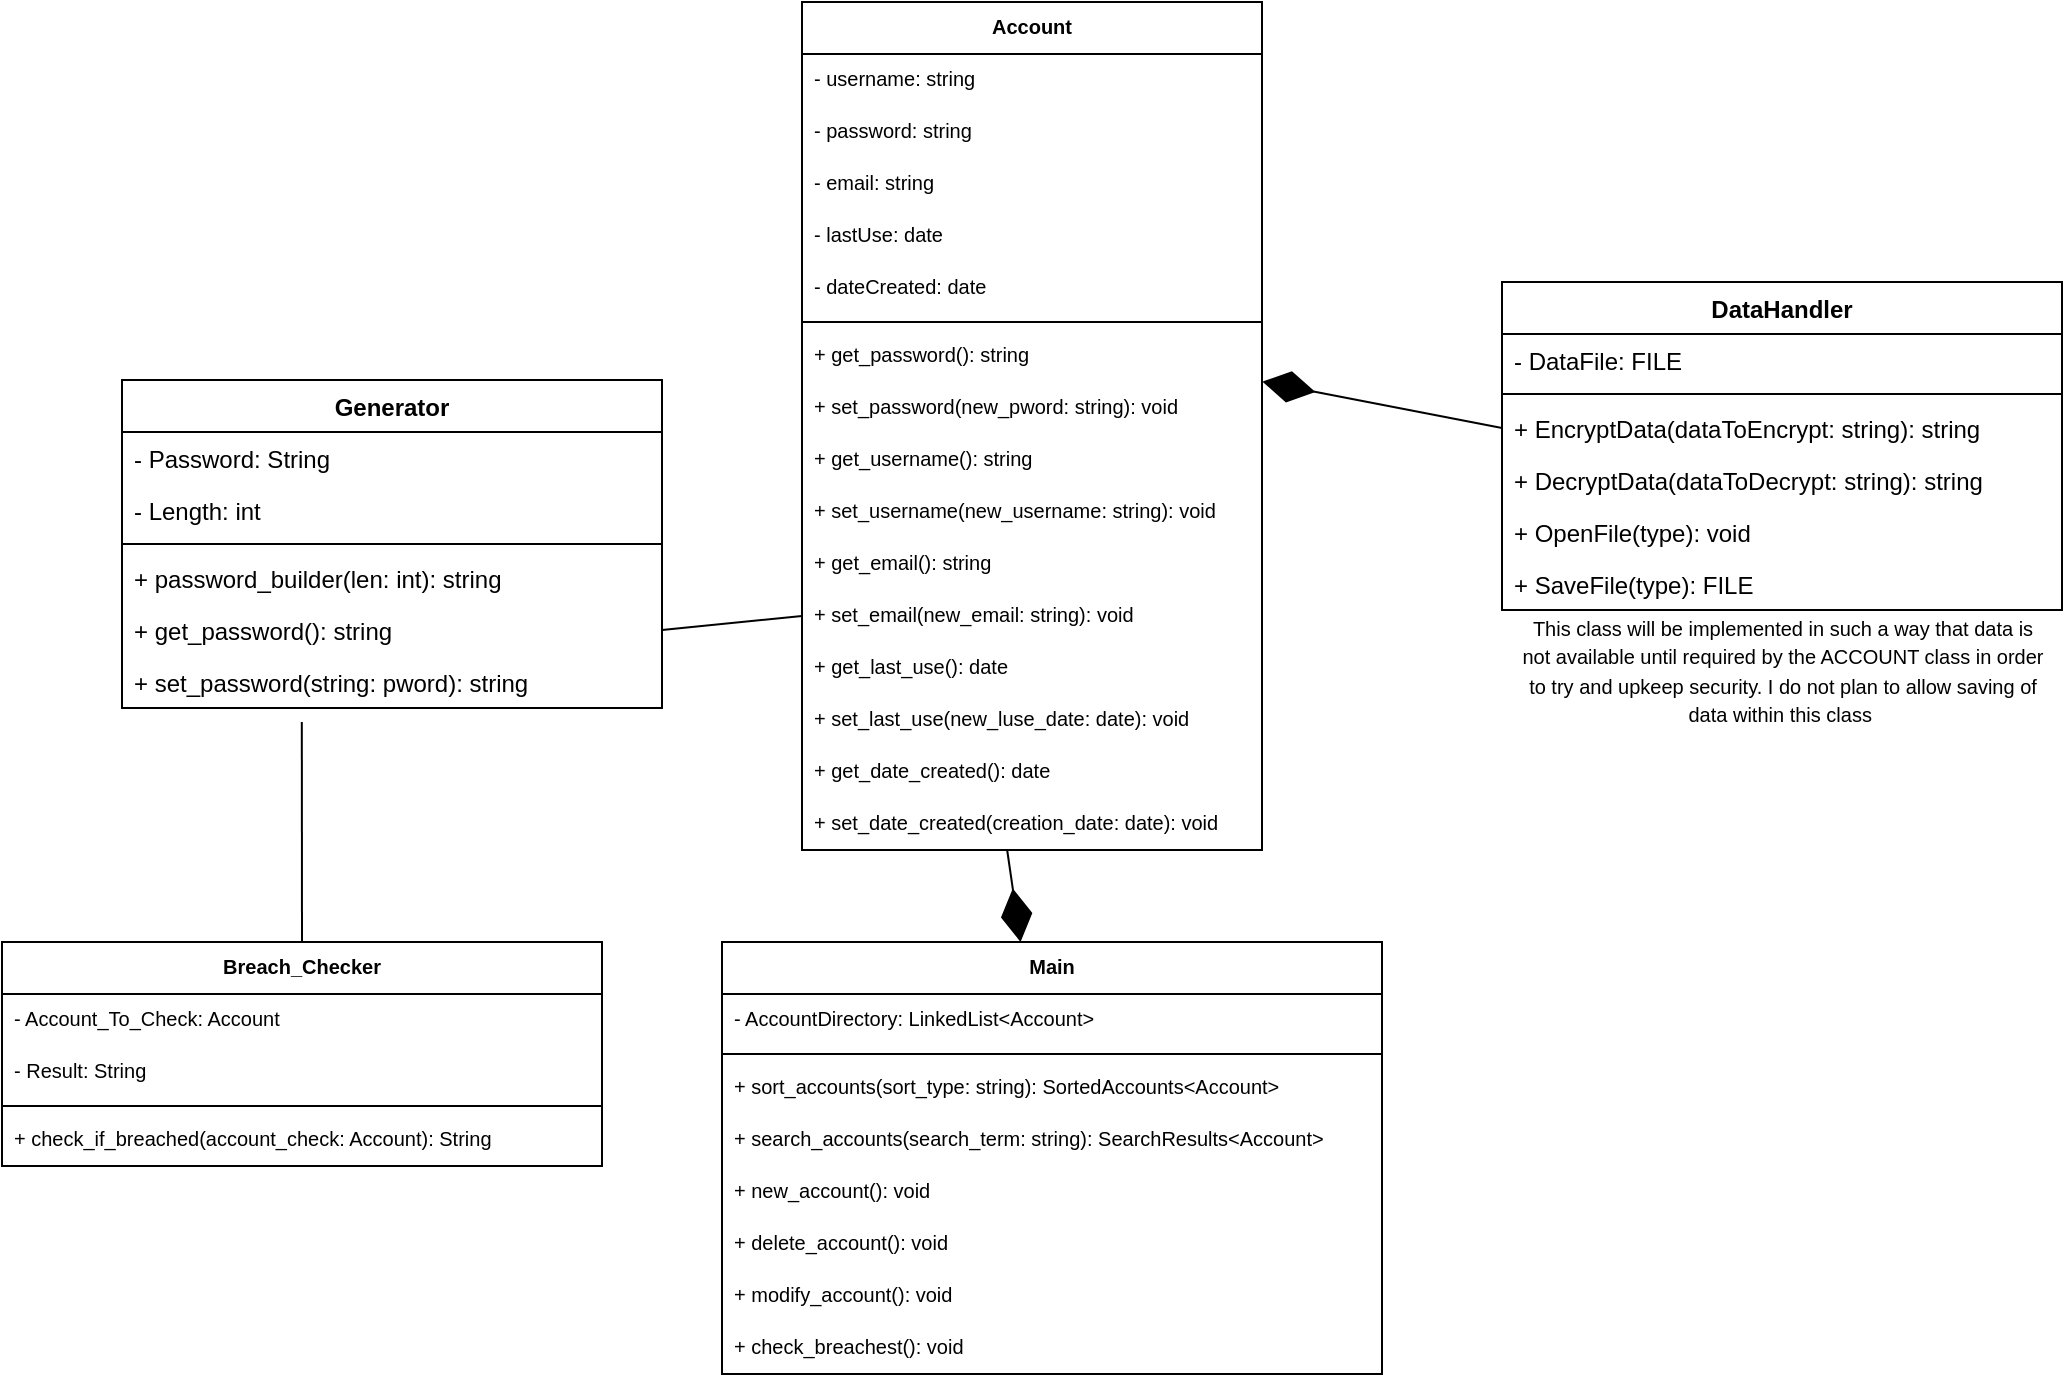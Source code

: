 <mxfile version="15.7.3" type="device"><diagram id="C5RBs43oDa-KdzZeNtuy" name="Page-1"><mxGraphModel dx="2236" dy="1647" grid="1" gridSize="10" guides="1" tooltips="1" connect="1" arrows="1" fold="1" page="1" pageScale="1" pageWidth="827" pageHeight="1169" math="0" shadow="0"><root><mxCell id="WIyWlLk6GJQsqaUBKTNV-0"/><mxCell id="WIyWlLk6GJQsqaUBKTNV-1" parent="WIyWlLk6GJQsqaUBKTNV-0"/><mxCell id="yiWoCDzTEGZzQtji6V0t-13" value="" style="group" parent="WIyWlLk6GJQsqaUBKTNV-1" vertex="1" connectable="0"><mxGeometry x="40" y="279" width="270" height="190" as="geometry"/></mxCell><mxCell id="yiWoCDzTEGZzQtji6V0t-8" value="Generator" style="swimlane;fontStyle=1;align=center;verticalAlign=top;childLayout=stackLayout;horizontal=1;startSize=26;horizontalStack=0;resizeParent=1;resizeParentMax=0;resizeLast=0;collapsible=1;marginBottom=0;" parent="yiWoCDzTEGZzQtji6V0t-13" vertex="1"><mxGeometry y="20" width="270" height="164" as="geometry"/></mxCell><mxCell id="yiWoCDzTEGZzQtji6V0t-9" value="- Password: String" style="text;strokeColor=none;fillColor=none;align=left;verticalAlign=top;spacingLeft=4;spacingRight=4;overflow=hidden;rotatable=0;points=[[0,0.5],[1,0.5]];portConstraint=eastwest;" parent="yiWoCDzTEGZzQtji6V0t-8" vertex="1"><mxGeometry y="26" width="270" height="26" as="geometry"/></mxCell><mxCell id="yiWoCDzTEGZzQtji6V0t-14" value="- Length: int" style="text;strokeColor=none;fillColor=none;align=left;verticalAlign=top;spacingLeft=4;spacingRight=4;overflow=hidden;rotatable=0;points=[[0,0.5],[1,0.5]];portConstraint=eastwest;" parent="yiWoCDzTEGZzQtji6V0t-8" vertex="1"><mxGeometry y="52" width="270" height="26" as="geometry"/></mxCell><mxCell id="yiWoCDzTEGZzQtji6V0t-10" value="" style="line;strokeWidth=1;fillColor=none;align=left;verticalAlign=middle;spacingTop=-1;spacingLeft=3;spacingRight=3;rotatable=0;labelPosition=right;points=[];portConstraint=eastwest;" parent="yiWoCDzTEGZzQtji6V0t-8" vertex="1"><mxGeometry y="78" width="270" height="8" as="geometry"/></mxCell><mxCell id="yiWoCDzTEGZzQtji6V0t-11" value="+ password_builder(len: int): string" style="text;strokeColor=none;fillColor=none;align=left;verticalAlign=top;spacingLeft=4;spacingRight=4;overflow=hidden;rotatable=0;points=[[0,0.5],[1,0.5]];portConstraint=eastwest;" parent="yiWoCDzTEGZzQtji6V0t-8" vertex="1"><mxGeometry y="86" width="270" height="26" as="geometry"/></mxCell><mxCell id="yiWoCDzTEGZzQtji6V0t-15" value="+ get_password(): string" style="text;strokeColor=none;fillColor=none;align=left;verticalAlign=top;spacingLeft=4;spacingRight=4;overflow=hidden;rotatable=0;points=[[0,0.5],[1,0.5]];portConstraint=eastwest;" parent="yiWoCDzTEGZzQtji6V0t-8" vertex="1"><mxGeometry y="112" width="270" height="26" as="geometry"/></mxCell><mxCell id="yiWoCDzTEGZzQtji6V0t-16" value="+ set_password(string: pword): string" style="text;strokeColor=none;fillColor=none;align=left;verticalAlign=top;spacingLeft=4;spacingRight=4;overflow=hidden;rotatable=0;points=[[0,0.5],[1,0.5]];portConstraint=eastwest;" parent="yiWoCDzTEGZzQtji6V0t-8" vertex="1"><mxGeometry y="138" width="270" height="26" as="geometry"/></mxCell><mxCell id="yiWoCDzTEGZzQtji6V0t-25" value="" style="group" parent="WIyWlLk6GJQsqaUBKTNV-1" vertex="1" connectable="0"><mxGeometry x="730" y="250" width="280" height="224" as="geometry"/></mxCell><mxCell id="yiWoCDzTEGZzQtji6V0t-17" value="DataHandler" style="swimlane;fontStyle=1;align=center;verticalAlign=top;childLayout=stackLayout;horizontal=1;startSize=26;horizontalStack=0;resizeParent=1;resizeParentMax=0;resizeLast=0;collapsible=1;marginBottom=0;" parent="yiWoCDzTEGZzQtji6V0t-25" vertex="1"><mxGeometry width="280" height="164" as="geometry"/></mxCell><mxCell id="yiWoCDzTEGZzQtji6V0t-18" value="- DataFile: FILE" style="text;strokeColor=none;fillColor=none;align=left;verticalAlign=top;spacingLeft=4;spacingRight=4;overflow=hidden;rotatable=0;points=[[0,0.5],[1,0.5]];portConstraint=eastwest;" parent="yiWoCDzTEGZzQtji6V0t-17" vertex="1"><mxGeometry y="26" width="280" height="26" as="geometry"/></mxCell><mxCell id="yiWoCDzTEGZzQtji6V0t-19" value="" style="line;strokeWidth=1;fillColor=none;align=left;verticalAlign=middle;spacingTop=-1;spacingLeft=3;spacingRight=3;rotatable=0;labelPosition=right;points=[];portConstraint=eastwest;" parent="yiWoCDzTEGZzQtji6V0t-17" vertex="1"><mxGeometry y="52" width="280" height="8" as="geometry"/></mxCell><mxCell id="yiWoCDzTEGZzQtji6V0t-20" value="+ EncryptData(dataToEncrypt: string): string" style="text;strokeColor=none;fillColor=none;align=left;verticalAlign=top;spacingLeft=4;spacingRight=4;overflow=hidden;rotatable=0;points=[[0,0.5],[1,0.5]];portConstraint=eastwest;" parent="yiWoCDzTEGZzQtji6V0t-17" vertex="1"><mxGeometry y="60" width="280" height="26" as="geometry"/></mxCell><mxCell id="yiWoCDzTEGZzQtji6V0t-21" value="+ DecryptData(dataToDecrypt: string): string" style="text;strokeColor=none;fillColor=none;align=left;verticalAlign=top;spacingLeft=4;spacingRight=4;overflow=hidden;rotatable=0;points=[[0,0.5],[1,0.5]];portConstraint=eastwest;" parent="yiWoCDzTEGZzQtji6V0t-17" vertex="1"><mxGeometry y="86" width="280" height="26" as="geometry"/></mxCell><mxCell id="yiWoCDzTEGZzQtji6V0t-22" value="+ OpenFile(type): void" style="text;strokeColor=none;fillColor=none;align=left;verticalAlign=top;spacingLeft=4;spacingRight=4;overflow=hidden;rotatable=0;points=[[0,0.5],[1,0.5]];portConstraint=eastwest;" parent="yiWoCDzTEGZzQtji6V0t-17" vertex="1"><mxGeometry y="112" width="280" height="26" as="geometry"/></mxCell><mxCell id="yiWoCDzTEGZzQtji6V0t-23" value="+ SaveFile(type): FILE" style="text;strokeColor=none;fillColor=none;align=left;verticalAlign=top;spacingLeft=4;spacingRight=4;overflow=hidden;rotatable=0;points=[[0,0.5],[1,0.5]];portConstraint=eastwest;" parent="yiWoCDzTEGZzQtji6V0t-17" vertex="1"><mxGeometry y="138" width="280" height="26" as="geometry"/></mxCell><mxCell id="yiWoCDzTEGZzQtji6V0t-24" value="&lt;div&gt;&lt;font style=&quot;font-size: 10px&quot;&gt;This class will be implemented in such a way that data is &lt;br&gt;&lt;/font&gt;&lt;/div&gt;&lt;div&gt;&lt;font style=&quot;font-size: 10px&quot;&gt;not available until required by the ACCOUNT class in order&lt;/font&gt;&lt;/div&gt;&lt;div&gt;&lt;font style=&quot;font-size: 10px&quot;&gt;to try and upkeep security. I do not plan to allow saving of &lt;br&gt;&lt;/font&gt;&lt;/div&gt;&lt;div&gt;&lt;font style=&quot;font-size: 10px&quot;&gt;data within this class&amp;nbsp; &lt;/font&gt;&lt;/div&gt;" style="text;html=1;align=center;verticalAlign=middle;resizable=0;points=[];autosize=1;strokeColor=none;fillColor=none;" parent="yiWoCDzTEGZzQtji6V0t-25" vertex="1"><mxGeometry y="164" width="280" height="60" as="geometry"/></mxCell><mxCell id="yiWoCDzTEGZzQtji6V0t-26" value="Account" style="swimlane;fontStyle=1;align=center;verticalAlign=top;childLayout=stackLayout;horizontal=1;startSize=26;horizontalStack=0;resizeParent=1;resizeParentMax=0;resizeLast=0;collapsible=1;marginBottom=0;fontSize=10;" parent="WIyWlLk6GJQsqaUBKTNV-1" vertex="1"><mxGeometry x="380" y="110" width="230" height="424" as="geometry"/></mxCell><mxCell id="yiWoCDzTEGZzQtji6V0t-27" value="- username: string" style="text;strokeColor=none;fillColor=none;align=left;verticalAlign=top;spacingLeft=4;spacingRight=4;overflow=hidden;rotatable=0;points=[[0,0.5],[1,0.5]];portConstraint=eastwest;fontSize=10;" parent="yiWoCDzTEGZzQtji6V0t-26" vertex="1"><mxGeometry y="26" width="230" height="26" as="geometry"/></mxCell><mxCell id="yiWoCDzTEGZzQtji6V0t-30" value="- password: string" style="text;strokeColor=none;fillColor=none;align=left;verticalAlign=top;spacingLeft=4;spacingRight=4;overflow=hidden;rotatable=0;points=[[0,0.5],[1,0.5]];portConstraint=eastwest;fontSize=10;" parent="yiWoCDzTEGZzQtji6V0t-26" vertex="1"><mxGeometry y="52" width="230" height="26" as="geometry"/></mxCell><mxCell id="yiWoCDzTEGZzQtji6V0t-31" value="- email: string" style="text;strokeColor=none;fillColor=none;align=left;verticalAlign=top;spacingLeft=4;spacingRight=4;overflow=hidden;rotatable=0;points=[[0,0.5],[1,0.5]];portConstraint=eastwest;fontSize=10;" parent="yiWoCDzTEGZzQtji6V0t-26" vertex="1"><mxGeometry y="78" width="230" height="26" as="geometry"/></mxCell><mxCell id="yiWoCDzTEGZzQtji6V0t-66" value="- lastUse: date" style="text;strokeColor=none;fillColor=none;align=left;verticalAlign=top;spacingLeft=4;spacingRight=4;overflow=hidden;rotatable=0;points=[[0,0.5],[1,0.5]];portConstraint=eastwest;fontSize=10;" parent="yiWoCDzTEGZzQtji6V0t-26" vertex="1"><mxGeometry y="104" width="230" height="26" as="geometry"/></mxCell><mxCell id="yiWoCDzTEGZzQtji6V0t-67" value="- dateCreated: date" style="text;strokeColor=none;fillColor=none;align=left;verticalAlign=top;spacingLeft=4;spacingRight=4;overflow=hidden;rotatable=0;points=[[0,0.5],[1,0.5]];portConstraint=eastwest;fontSize=10;" parent="yiWoCDzTEGZzQtji6V0t-26" vertex="1"><mxGeometry y="130" width="230" height="26" as="geometry"/></mxCell><mxCell id="yiWoCDzTEGZzQtji6V0t-28" value="" style="line;strokeWidth=1;fillColor=none;align=left;verticalAlign=middle;spacingTop=-1;spacingLeft=3;spacingRight=3;rotatable=0;labelPosition=right;points=[];portConstraint=eastwest;fontSize=10;" parent="yiWoCDzTEGZzQtji6V0t-26" vertex="1"><mxGeometry y="156" width="230" height="8" as="geometry"/></mxCell><mxCell id="yiWoCDzTEGZzQtji6V0t-29" value="+ get_password(): string" style="text;strokeColor=none;fillColor=none;align=left;verticalAlign=top;spacingLeft=4;spacingRight=4;overflow=hidden;rotatable=0;points=[[0,0.5],[1,0.5]];portConstraint=eastwest;fontSize=10;" parent="yiWoCDzTEGZzQtji6V0t-26" vertex="1"><mxGeometry y="164" width="230" height="26" as="geometry"/></mxCell><mxCell id="yiWoCDzTEGZzQtji6V0t-33" value="+ set_password(new_pword: string): void" style="text;strokeColor=none;fillColor=none;align=left;verticalAlign=top;spacingLeft=4;spacingRight=4;overflow=hidden;rotatable=0;points=[[0,0.5],[1,0.5]];portConstraint=eastwest;fontSize=10;" parent="yiWoCDzTEGZzQtji6V0t-26" vertex="1"><mxGeometry y="190" width="230" height="26" as="geometry"/></mxCell><mxCell id="yiWoCDzTEGZzQtji6V0t-34" value="+ get_username(): string" style="text;strokeColor=none;fillColor=none;align=left;verticalAlign=top;spacingLeft=4;spacingRight=4;overflow=hidden;rotatable=0;points=[[0,0.5],[1,0.5]];portConstraint=eastwest;fontSize=10;" parent="yiWoCDzTEGZzQtji6V0t-26" vertex="1"><mxGeometry y="216" width="230" height="26" as="geometry"/></mxCell><mxCell id="yiWoCDzTEGZzQtji6V0t-35" value="+ set_username(new_username: string): void" style="text;strokeColor=none;fillColor=none;align=left;verticalAlign=top;spacingLeft=4;spacingRight=4;overflow=hidden;rotatable=0;points=[[0,0.5],[1,0.5]];portConstraint=eastwest;fontSize=10;" parent="yiWoCDzTEGZzQtji6V0t-26" vertex="1"><mxGeometry y="242" width="230" height="26" as="geometry"/></mxCell><mxCell id="yiWoCDzTEGZzQtji6V0t-36" value="+ get_email(): string" style="text;strokeColor=none;fillColor=none;align=left;verticalAlign=top;spacingLeft=4;spacingRight=4;overflow=hidden;rotatable=0;points=[[0,0.5],[1,0.5]];portConstraint=eastwest;fontSize=10;" parent="yiWoCDzTEGZzQtji6V0t-26" vertex="1"><mxGeometry y="268" width="230" height="26" as="geometry"/></mxCell><mxCell id="yiWoCDzTEGZzQtji6V0t-37" value="+ set_email(new_email: string): void" style="text;strokeColor=none;fillColor=none;align=left;verticalAlign=top;spacingLeft=4;spacingRight=4;overflow=hidden;rotatable=0;points=[[0,0.5],[1,0.5]];portConstraint=eastwest;fontSize=10;" parent="yiWoCDzTEGZzQtji6V0t-26" vertex="1"><mxGeometry y="294" width="230" height="26" as="geometry"/></mxCell><mxCell id="yiWoCDzTEGZzQtji6V0t-68" value="+ get_last_use(): date" style="text;strokeColor=none;fillColor=none;align=left;verticalAlign=top;spacingLeft=4;spacingRight=4;overflow=hidden;rotatable=0;points=[[0,0.5],[1,0.5]];portConstraint=eastwest;fontSize=10;" parent="yiWoCDzTEGZzQtji6V0t-26" vertex="1"><mxGeometry y="320" width="230" height="26" as="geometry"/></mxCell><mxCell id="yiWoCDzTEGZzQtji6V0t-69" value="+ set_last_use(new_luse_date: date): void" style="text;strokeColor=none;fillColor=none;align=left;verticalAlign=top;spacingLeft=4;spacingRight=4;overflow=hidden;rotatable=0;points=[[0,0.5],[1,0.5]];portConstraint=eastwest;fontSize=10;" parent="yiWoCDzTEGZzQtji6V0t-26" vertex="1"><mxGeometry y="346" width="230" height="26" as="geometry"/></mxCell><mxCell id="yiWoCDzTEGZzQtji6V0t-70" value="+ get_date_created(): date" style="text;strokeColor=none;fillColor=none;align=left;verticalAlign=top;spacingLeft=4;spacingRight=4;overflow=hidden;rotatable=0;points=[[0,0.5],[1,0.5]];portConstraint=eastwest;fontSize=10;" parent="yiWoCDzTEGZzQtji6V0t-26" vertex="1"><mxGeometry y="372" width="230" height="26" as="geometry"/></mxCell><mxCell id="yiWoCDzTEGZzQtji6V0t-71" value="+ set_date_created(creation_date: date): void" style="text;strokeColor=none;fillColor=none;align=left;verticalAlign=top;spacingLeft=4;spacingRight=4;overflow=hidden;rotatable=0;points=[[0,0.5],[1,0.5]];portConstraint=eastwest;fontSize=10;" parent="yiWoCDzTEGZzQtji6V0t-26" vertex="1"><mxGeometry y="398" width="230" height="26" as="geometry"/></mxCell><mxCell id="yiWoCDzTEGZzQtji6V0t-38" value="Main" style="swimlane;fontStyle=1;align=center;verticalAlign=top;childLayout=stackLayout;horizontal=1;startSize=26;horizontalStack=0;resizeParent=1;resizeParentMax=0;resizeLast=0;collapsible=1;marginBottom=0;fontSize=10;" parent="WIyWlLk6GJQsqaUBKTNV-1" vertex="1"><mxGeometry x="340" y="580" width="330" height="216" as="geometry"/></mxCell><mxCell id="yiWoCDzTEGZzQtji6V0t-39" value="- AccountDirectory: LinkedList&lt;Account&gt; " style="text;strokeColor=none;fillColor=none;align=left;verticalAlign=top;spacingLeft=4;spacingRight=4;overflow=hidden;rotatable=0;points=[[0,0.5],[1,0.5]];portConstraint=eastwest;fontSize=10;" parent="yiWoCDzTEGZzQtji6V0t-38" vertex="1"><mxGeometry y="26" width="330" height="26" as="geometry"/></mxCell><mxCell id="yiWoCDzTEGZzQtji6V0t-40" value="" style="line;strokeWidth=1;fillColor=none;align=left;verticalAlign=middle;spacingTop=-1;spacingLeft=3;spacingRight=3;rotatable=0;labelPosition=right;points=[];portConstraint=eastwest;fontSize=10;" parent="yiWoCDzTEGZzQtji6V0t-38" vertex="1"><mxGeometry y="52" width="330" height="8" as="geometry"/></mxCell><mxCell id="yiWoCDzTEGZzQtji6V0t-41" value="+ sort_accounts(sort_type: string): SortedAccounts&lt;Account&gt;" style="text;strokeColor=none;fillColor=none;align=left;verticalAlign=top;spacingLeft=4;spacingRight=4;overflow=hidden;rotatable=0;points=[[0,0.5],[1,0.5]];portConstraint=eastwest;fontSize=10;" parent="yiWoCDzTEGZzQtji6V0t-38" vertex="1"><mxGeometry y="60" width="330" height="26" as="geometry"/></mxCell><mxCell id="yiWoCDzTEGZzQtji6V0t-47" value="+ search_accounts(search_term: string): SearchResults&lt;Account&gt;" style="text;strokeColor=none;fillColor=none;align=left;verticalAlign=top;spacingLeft=4;spacingRight=4;overflow=hidden;rotatable=0;points=[[0,0.5],[1,0.5]];portConstraint=eastwest;fontSize=10;" parent="yiWoCDzTEGZzQtji6V0t-38" vertex="1"><mxGeometry y="86" width="330" height="26" as="geometry"/></mxCell><mxCell id="yiWoCDzTEGZzQtji6V0t-48" value="+ new_account(): void" style="text;strokeColor=none;fillColor=none;align=left;verticalAlign=top;spacingLeft=4;spacingRight=4;overflow=hidden;rotatable=0;points=[[0,0.5],[1,0.5]];portConstraint=eastwest;fontSize=10;" parent="yiWoCDzTEGZzQtji6V0t-38" vertex="1"><mxGeometry y="112" width="330" height="26" as="geometry"/></mxCell><mxCell id="yiWoCDzTEGZzQtji6V0t-49" value="+ delete_account(): void" style="text;strokeColor=none;fillColor=none;align=left;verticalAlign=top;spacingLeft=4;spacingRight=4;overflow=hidden;rotatable=0;points=[[0,0.5],[1,0.5]];portConstraint=eastwest;fontSize=10;" parent="yiWoCDzTEGZzQtji6V0t-38" vertex="1"><mxGeometry y="138" width="330" height="26" as="geometry"/></mxCell><mxCell id="yiWoCDzTEGZzQtji6V0t-50" value="+ modify_account(): void" style="text;strokeColor=none;fillColor=none;align=left;verticalAlign=top;spacingLeft=4;spacingRight=4;overflow=hidden;rotatable=0;points=[[0,0.5],[1,0.5]];portConstraint=eastwest;fontSize=10;" parent="yiWoCDzTEGZzQtji6V0t-38" vertex="1"><mxGeometry y="164" width="330" height="26" as="geometry"/></mxCell><mxCell id="yiWoCDzTEGZzQtji6V0t-56" value="+ check_breachest(): void" style="text;strokeColor=none;fillColor=none;align=left;verticalAlign=top;spacingLeft=4;spacingRight=4;overflow=hidden;rotatable=0;points=[[0,0.5],[1,0.5]];portConstraint=eastwest;fontSize=10;" parent="yiWoCDzTEGZzQtji6V0t-38" vertex="1"><mxGeometry y="190" width="330" height="26" as="geometry"/></mxCell><mxCell id="yiWoCDzTEGZzQtji6V0t-42" value="Breach_Checker" style="swimlane;fontStyle=1;align=center;verticalAlign=top;childLayout=stackLayout;horizontal=1;startSize=26;horizontalStack=0;resizeParent=1;resizeParentMax=0;resizeLast=0;collapsible=1;marginBottom=0;fontSize=10;" parent="WIyWlLk6GJQsqaUBKTNV-1" vertex="1"><mxGeometry x="-20" y="580" width="300" height="112" as="geometry"/></mxCell><mxCell id="yiWoCDzTEGZzQtji6V0t-43" value="- Account_To_Check: Account" style="text;strokeColor=none;fillColor=none;align=left;verticalAlign=top;spacingLeft=4;spacingRight=4;overflow=hidden;rotatable=0;points=[[0,0.5],[1,0.5]];portConstraint=eastwest;fontSize=10;" parent="yiWoCDzTEGZzQtji6V0t-42" vertex="1"><mxGeometry y="26" width="300" height="26" as="geometry"/></mxCell><mxCell id="yiWoCDzTEGZzQtji6V0t-46" value="- Result: String" style="text;strokeColor=none;fillColor=none;align=left;verticalAlign=top;spacingLeft=4;spacingRight=4;overflow=hidden;rotatable=0;points=[[0,0.5],[1,0.5]];portConstraint=eastwest;fontSize=10;" parent="yiWoCDzTEGZzQtji6V0t-42" vertex="1"><mxGeometry y="52" width="300" height="26" as="geometry"/></mxCell><mxCell id="yiWoCDzTEGZzQtji6V0t-44" value="" style="line;strokeWidth=1;fillColor=none;align=left;verticalAlign=middle;spacingTop=-1;spacingLeft=3;spacingRight=3;rotatable=0;labelPosition=right;points=[];portConstraint=eastwest;fontSize=10;" parent="yiWoCDzTEGZzQtji6V0t-42" vertex="1"><mxGeometry y="78" width="300" height="8" as="geometry"/></mxCell><mxCell id="yiWoCDzTEGZzQtji6V0t-45" value="+ check_if_breached(account_check: Account): String" style="text;strokeColor=none;fillColor=none;align=left;verticalAlign=top;spacingLeft=4;spacingRight=4;overflow=hidden;rotatable=0;points=[[0,0.5],[1,0.5]];portConstraint=eastwest;fontSize=10;" parent="yiWoCDzTEGZzQtji6V0t-42" vertex="1"><mxGeometry y="86" width="300" height="26" as="geometry"/></mxCell><mxCell id="yiWoCDzTEGZzQtji6V0t-51" value="" style="endArrow=diamondThin;endFill=1;endSize=24;html=1;rounded=0;fontSize=10;exitX=0;exitY=0.5;exitDx=0;exitDy=0;entryX=1.001;entryY=-0.006;entryDx=0;entryDy=0;entryPerimeter=0;" parent="WIyWlLk6GJQsqaUBKTNV-1" source="yiWoCDzTEGZzQtji6V0t-20" target="yiWoCDzTEGZzQtji6V0t-33" edge="1"><mxGeometry width="160" relative="1" as="geometry"><mxPoint x="40" y="910" as="sourcePoint"/><mxPoint x="670" y="220" as="targetPoint"/></mxGeometry></mxCell><mxCell id="yiWoCDzTEGZzQtji6V0t-58" value="" style="endArrow=diamondThin;endFill=1;endSize=24;html=1;rounded=0;fontSize=10;exitX=0.446;exitY=1;exitDx=0;exitDy=0;exitPerimeter=0;" parent="WIyWlLk6GJQsqaUBKTNV-1" source="yiWoCDzTEGZzQtji6V0t-71" target="yiWoCDzTEGZzQtji6V0t-38" edge="1"><mxGeometry width="160" relative="1" as="geometry"><mxPoint x="470" y="530" as="sourcePoint"/><mxPoint x="540" y="620" as="targetPoint"/></mxGeometry></mxCell><mxCell id="nij_THLdpmJAnnm83uyu-2" value="" style="endArrow=none;html=1;rounded=0;exitX=1;exitY=0.5;exitDx=0;exitDy=0;entryX=0;entryY=0.5;entryDx=0;entryDy=0;" edge="1" parent="WIyWlLk6GJQsqaUBKTNV-1" source="yiWoCDzTEGZzQtji6V0t-15" target="yiWoCDzTEGZzQtji6V0t-37"><mxGeometry width="50" height="50" relative="1" as="geometry"><mxPoint x="360" y="610" as="sourcePoint"/><mxPoint x="410" y="560" as="targetPoint"/></mxGeometry></mxCell><mxCell id="nij_THLdpmJAnnm83uyu-3" value="" style="endArrow=none;html=1;rounded=0;entryX=0.333;entryY=1.269;entryDx=0;entryDy=0;entryPerimeter=0;exitX=0.5;exitY=0;exitDx=0;exitDy=0;" edge="1" parent="WIyWlLk6GJQsqaUBKTNV-1" source="yiWoCDzTEGZzQtji6V0t-42" target="yiWoCDzTEGZzQtji6V0t-16"><mxGeometry width="50" height="50" relative="1" as="geometry"><mxPoint x="360" y="610" as="sourcePoint"/><mxPoint x="410" y="560" as="targetPoint"/></mxGeometry></mxCell></root></mxGraphModel></diagram></mxfile>